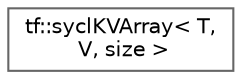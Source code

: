 digraph "类继承关系图"
{
 // LATEX_PDF_SIZE
  bgcolor="transparent";
  edge [fontname=Helvetica,fontsize=10,labelfontname=Helvetica,labelfontsize=10];
  node [fontname=Helvetica,fontsize=10,shape=box,height=0.2,width=0.4];
  rankdir="LR";
  Node0 [id="Node000000",label="tf::syclKVArray\< T,\l V, size \>",height=0.2,width=0.4,color="grey40", fillcolor="white", style="filled",URL="$structtf_1_1sycl_k_v_array.html",tooltip=" "];
}
